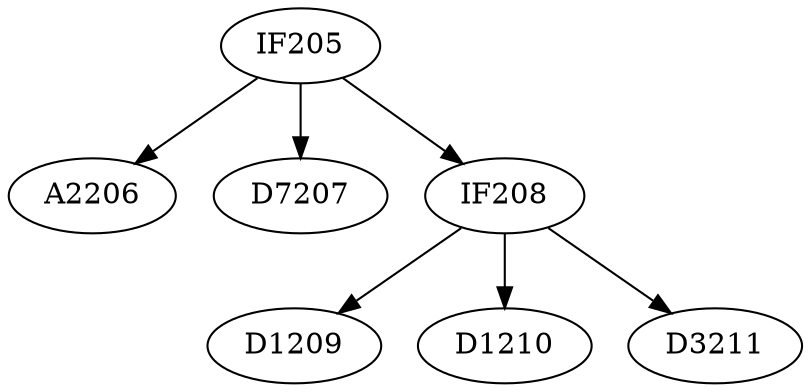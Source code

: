 digraph T {
	IF205 -> A2206
	IF205 -> D7207
	IF208 -> D1209
	IF208 -> D1210
	IF208 -> D3211
	IF205 -> IF208
}
